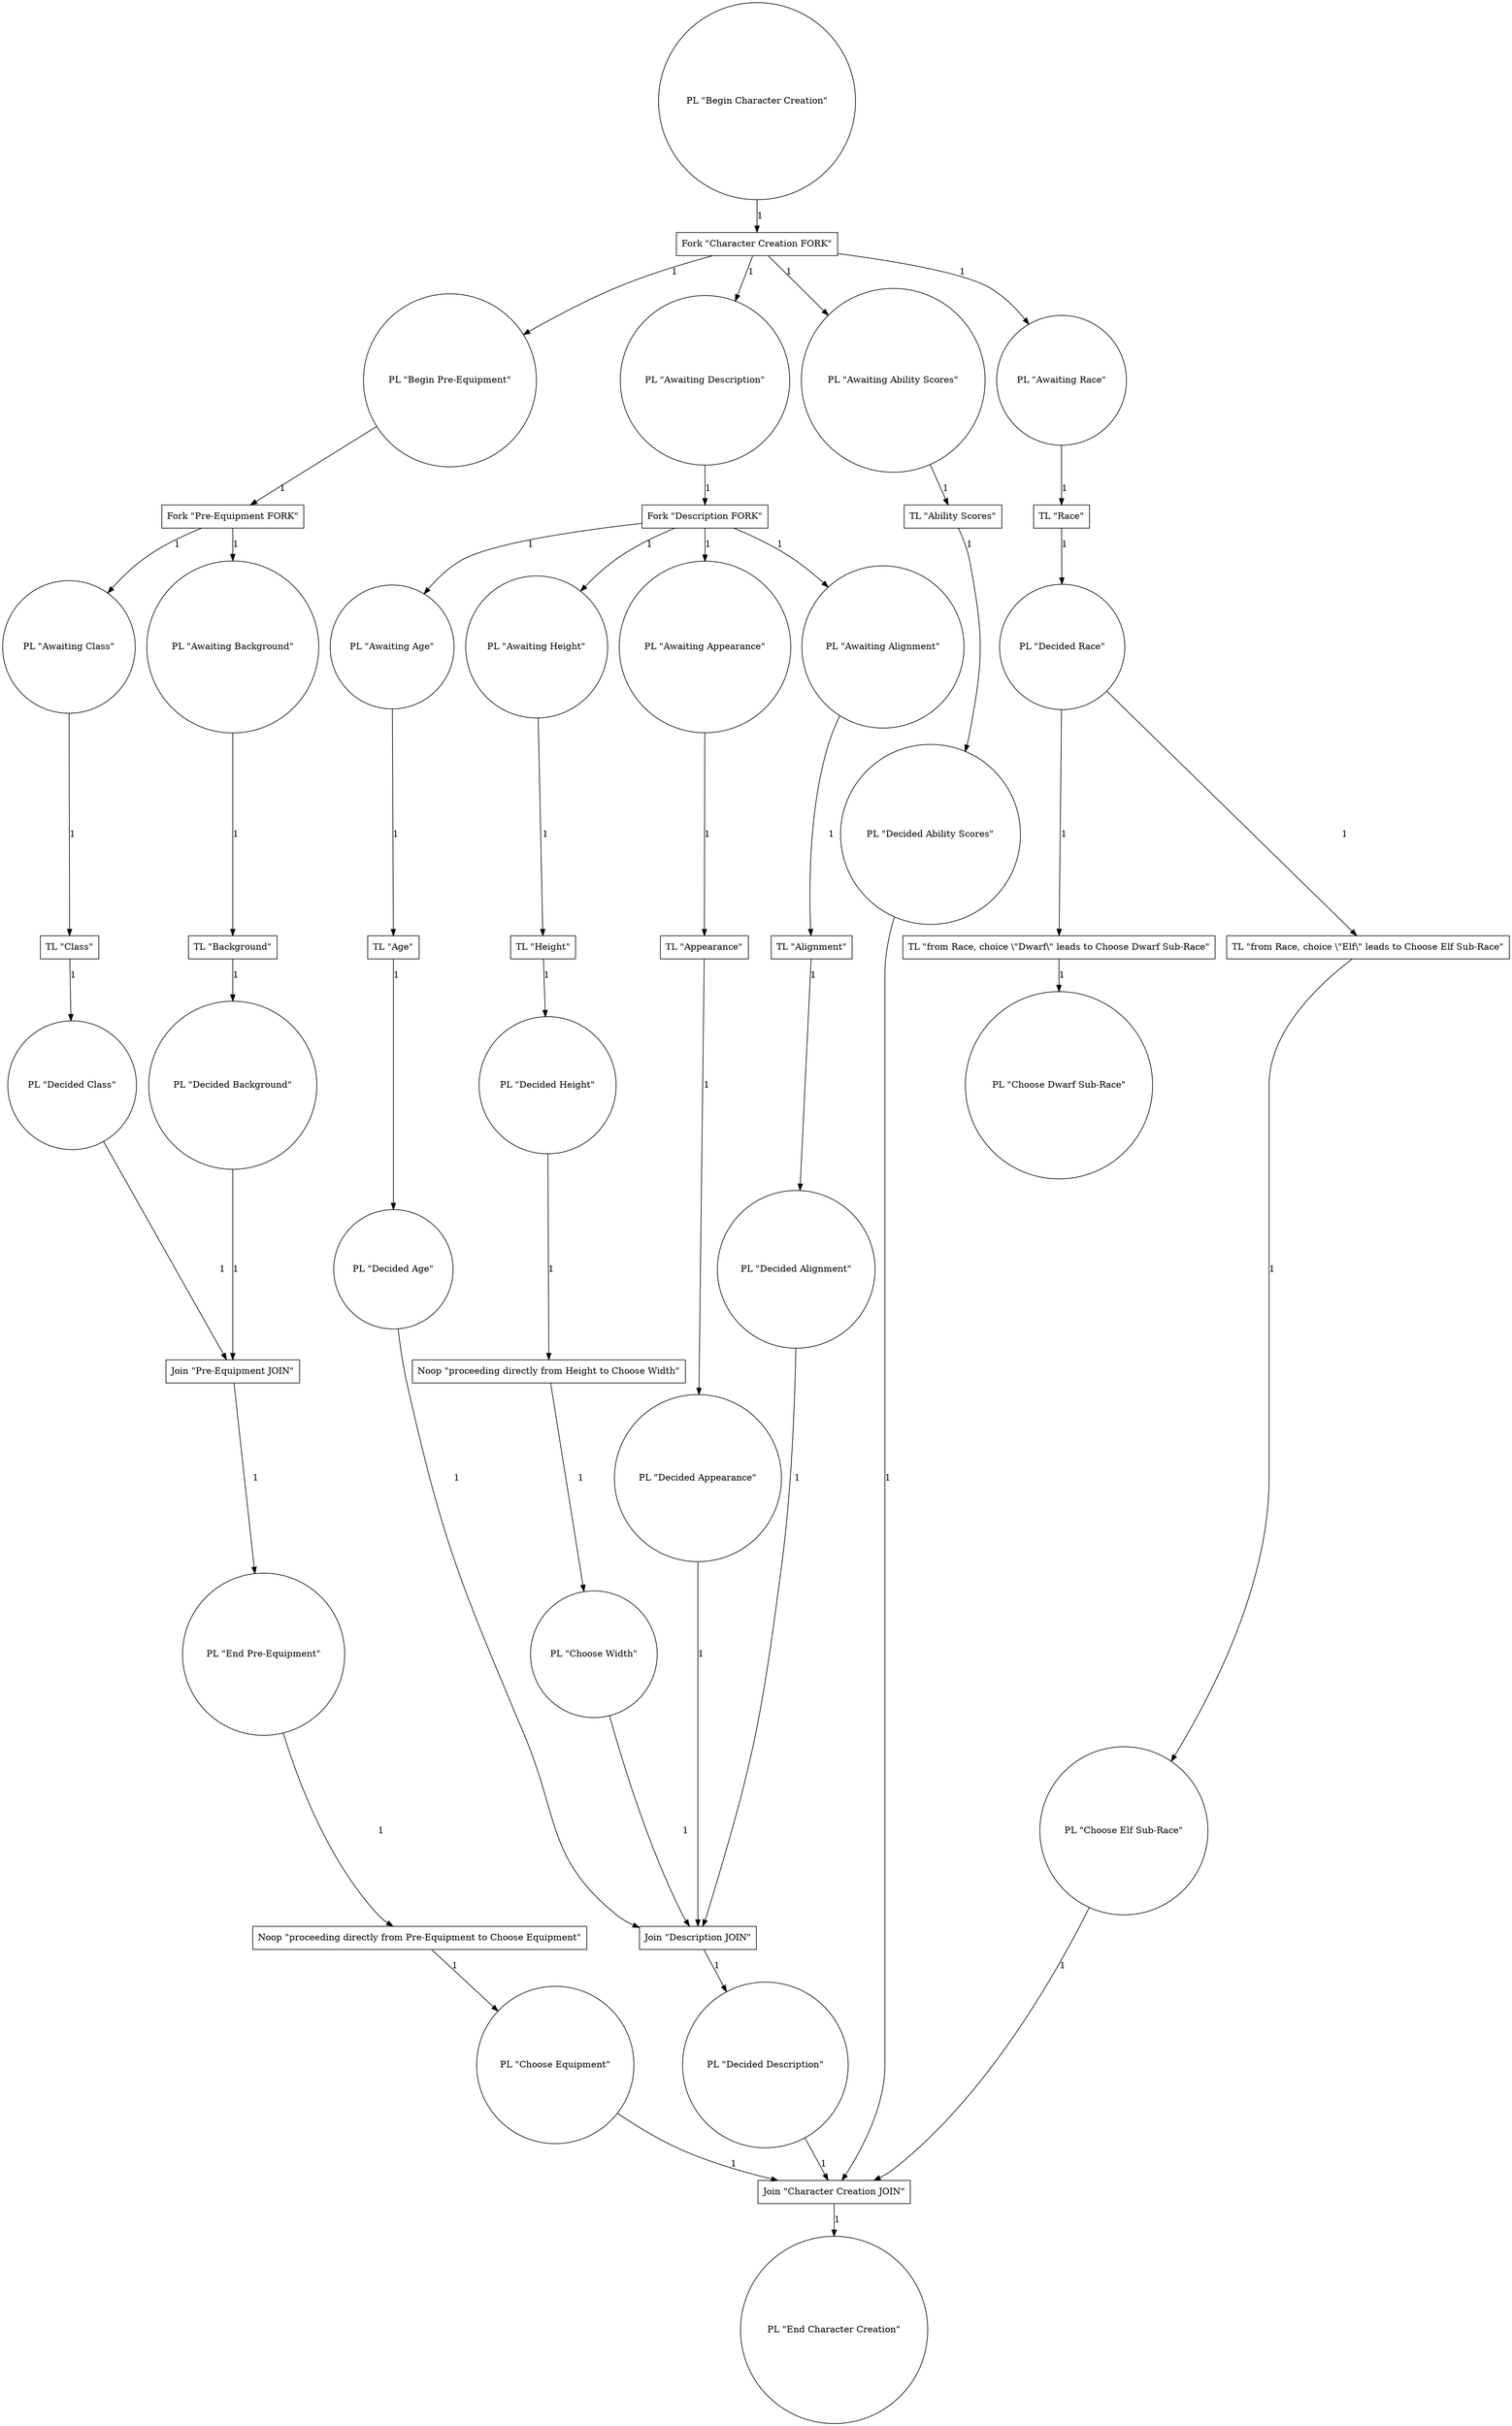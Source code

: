digraph {
    1 [label="PL \"Begin Character Creation\""
      ,shape=circle];
    2 [label="PL \"Begin Pre-Equipment\""
      ,shape=circle];
    3 [label="PL \"Awaiting Class\""
      ,shape=circle];
    4 [label="PL \"Decided Class\""
      ,shape=circle];
    5 [label="PL \"Awaiting Background\""
      ,shape=circle];
    6 [label="PL \"Decided Background\""
      ,shape=circle];
    7 [label="PL \"End Pre-Equipment\""
      ,shape=circle];
    8 [label="PL \"Choose Equipment\""
      ,shape=circle];
    9 [label="PL \"Awaiting Description\""
      ,shape=circle];
    10 [label="PL \"Awaiting Age\""
       ,shape=circle];
    11 [label="PL \"Decided Age\""
       ,shape=circle];
    12 [label="PL \"Awaiting Height\""
       ,shape=circle];
    13 [label="PL \"Decided Height\""
       ,shape=circle];
    14 [label="PL \"Choose Width\""
       ,shape=circle];
    15 [label="PL \"Awaiting Appearance\""
       ,shape=circle];
    16 [label="PL \"Decided Appearance\""
       ,shape=circle];
    17 [label="PL \"Awaiting Alignment\""
       ,shape=circle];
    18 [label="PL \"Decided Alignment\""
       ,shape=circle];
    19 [label="PL \"Decided Description\""
       ,shape=circle];
    20 [label="PL \"Awaiting Ability Scores\""
       ,shape=circle];
    21 [label="PL \"Decided Ability Scores\""
       ,shape=circle];
    22 [label="PL \"Awaiting Race\""
       ,shape=circle];
    23 [label="PL \"Decided Race\""
       ,shape=circle];
    24 [label="PL \"Choose Dwarf Sub-Race\""
       ,shape=circle];
    25 [label="PL \"Choose Elf Sub-Race\""
       ,shape=circle];
    26 [label="PL \"End Character Creation\""
       ,shape=circle];
    27 [label="Fork \"Character Creation FORK\""
       ,shape=box];
    28 [label="Fork \"Pre-Equipment FORK\""
       ,shape=box];
    29 [label="TL \"Class\""
       ,shape=box];
    30 [label="TL \"Background\""
       ,shape=box];
    31 [label="Join \"Pre-Equipment JOIN\""
       ,shape=box];
    32 [label="Noop \"proceeding directly from Pre-Equipment to Choose Equipment\""
       ,shape=box];
    33 [label="Fork \"Description FORK\""
       ,shape=box];
    34 [label="TL \"Age\""
       ,shape=box];
    35 [label="TL \"Height\""
       ,shape=box];
    36 [label="Noop \"proceeding directly from Height to Choose Width\""
       ,shape=box];
    37 [label="TL \"Appearance\""
       ,shape=box];
    38 [label="TL \"Alignment\""
       ,shape=box];
    39 [label="Join \"Description JOIN\""
       ,shape=box];
    40 [label="TL \"Ability Scores\""
       ,shape=box];
    41 [label="TL \"Race\""
       ,shape=box];
    42 [label="TL \"from Race, choice \\\"Dwarf\\\" leads to Choose Dwarf Sub-Race\""
       ,shape=box];
    43 [label="TL \"from Race, choice \\\"Elf\\\" leads to Choose Elf Sub-Race\""
       ,shape=box];
    44 [label="Join \"Character Creation JOIN\""
       ,shape=box];
    1 -> 27 [label=1];
    2 -> 28 [label=1];
    3 -> 29 [label=1];
    4 -> 31 [label=1];
    5 -> 30 [label=1];
    6 -> 31 [label=1];
    7 -> 32 [label=1];
    8 -> 44 [label=1];
    9 -> 33 [label=1];
    10 -> 34 [label=1];
    11 -> 39 [label=1];
    12 -> 35 [label=1];
    13 -> 36 [label=1];
    14 -> 39 [label=1];
    15 -> 37 [label=1];
    16 -> 39 [label=1];
    17 -> 38 [label=1];
    18 -> 39 [label=1];
    19 -> 44 [label=1];
    20 -> 40 [label=1];
    21 -> 44 [label=1];
    22 -> 41 [label=1];
    23 -> 42 [label=1];
    23 -> 43 [label=1];
    25 -> 44 [label=1];
    27 -> 2 [label=1];
    27 -> 9 [label=1];
    27 -> 20 [label=1];
    27 -> 22 [label=1];
    28 -> 3 [label=1];
    28 -> 5 [label=1];
    29 -> 4 [label=1];
    30 -> 6 [label=1];
    31 -> 7 [label=1];
    32 -> 8 [label=1];
    33 -> 10 [label=1];
    33 -> 12 [label=1];
    33 -> 15 [label=1];
    33 -> 17 [label=1];
    34 -> 11 [label=1];
    35 -> 13 [label=1];
    36 -> 14 [label=1];
    37 -> 16 [label=1];
    38 -> 18 [label=1];
    39 -> 19 [label=1];
    40 -> 21 [label=1];
    41 -> 23 [label=1];
    42 -> 24 [label=1];
    43 -> 25 [label=1];
    44 -> 26 [label=1];
}